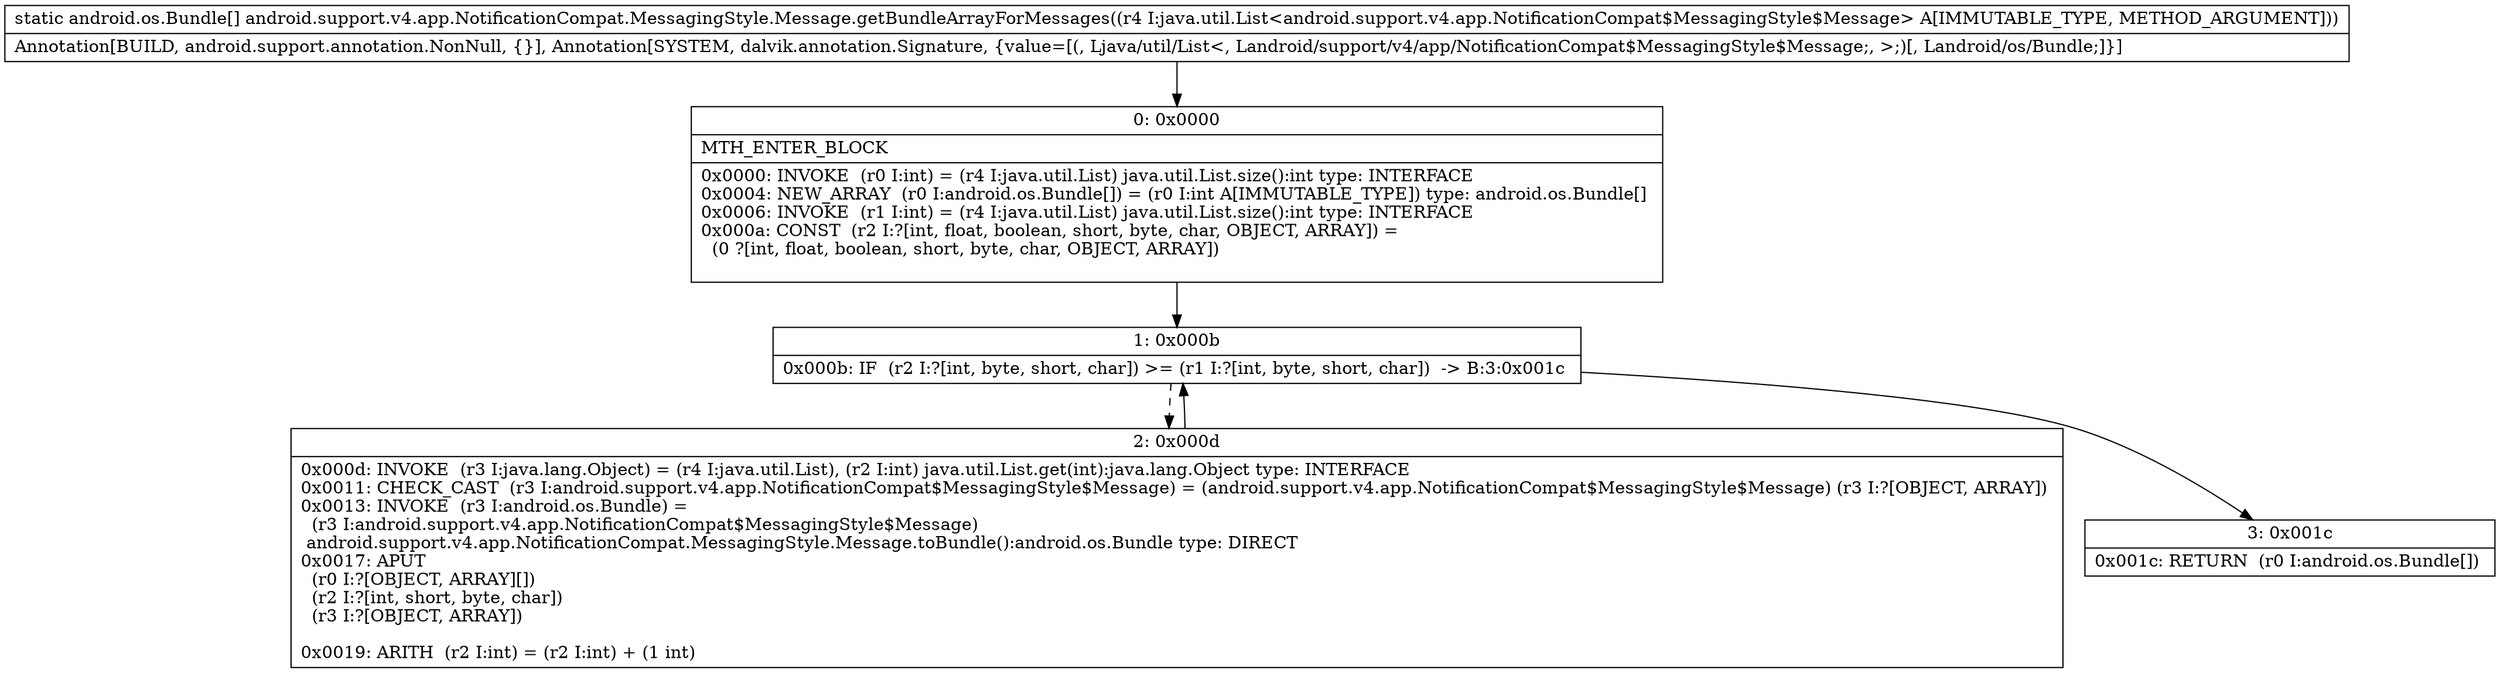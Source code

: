 digraph "CFG forandroid.support.v4.app.NotificationCompat.MessagingStyle.Message.getBundleArrayForMessages(Ljava\/util\/List;)[Landroid\/os\/Bundle;" {
Node_0 [shape=record,label="{0\:\ 0x0000|MTH_ENTER_BLOCK\l|0x0000: INVOKE  (r0 I:int) = (r4 I:java.util.List) java.util.List.size():int type: INTERFACE \l0x0004: NEW_ARRAY  (r0 I:android.os.Bundle[]) = (r0 I:int A[IMMUTABLE_TYPE]) type: android.os.Bundle[] \l0x0006: INVOKE  (r1 I:int) = (r4 I:java.util.List) java.util.List.size():int type: INTERFACE \l0x000a: CONST  (r2 I:?[int, float, boolean, short, byte, char, OBJECT, ARRAY]) = \l  (0 ?[int, float, boolean, short, byte, char, OBJECT, ARRAY])\l \l}"];
Node_1 [shape=record,label="{1\:\ 0x000b|0x000b: IF  (r2 I:?[int, byte, short, char]) \>= (r1 I:?[int, byte, short, char])  \-\> B:3:0x001c \l}"];
Node_2 [shape=record,label="{2\:\ 0x000d|0x000d: INVOKE  (r3 I:java.lang.Object) = (r4 I:java.util.List), (r2 I:int) java.util.List.get(int):java.lang.Object type: INTERFACE \l0x0011: CHECK_CAST  (r3 I:android.support.v4.app.NotificationCompat$MessagingStyle$Message) = (android.support.v4.app.NotificationCompat$MessagingStyle$Message) (r3 I:?[OBJECT, ARRAY]) \l0x0013: INVOKE  (r3 I:android.os.Bundle) = \l  (r3 I:android.support.v4.app.NotificationCompat$MessagingStyle$Message)\l android.support.v4.app.NotificationCompat.MessagingStyle.Message.toBundle():android.os.Bundle type: DIRECT \l0x0017: APUT  \l  (r0 I:?[OBJECT, ARRAY][])\l  (r2 I:?[int, short, byte, char])\l  (r3 I:?[OBJECT, ARRAY])\l \l0x0019: ARITH  (r2 I:int) = (r2 I:int) + (1 int) \l}"];
Node_3 [shape=record,label="{3\:\ 0x001c|0x001c: RETURN  (r0 I:android.os.Bundle[]) \l}"];
MethodNode[shape=record,label="{static android.os.Bundle[] android.support.v4.app.NotificationCompat.MessagingStyle.Message.getBundleArrayForMessages((r4 I:java.util.List\<android.support.v4.app.NotificationCompat$MessagingStyle$Message\> A[IMMUTABLE_TYPE, METHOD_ARGUMENT]))  | Annotation[BUILD, android.support.annotation.NonNull, \{\}], Annotation[SYSTEM, dalvik.annotation.Signature, \{value=[(, Ljava\/util\/List\<, Landroid\/support\/v4\/app\/NotificationCompat$MessagingStyle$Message;, \>;)[, Landroid\/os\/Bundle;]\}]\l}"];
MethodNode -> Node_0;
Node_0 -> Node_1;
Node_1 -> Node_2[style=dashed];
Node_1 -> Node_3;
Node_2 -> Node_1;
}


